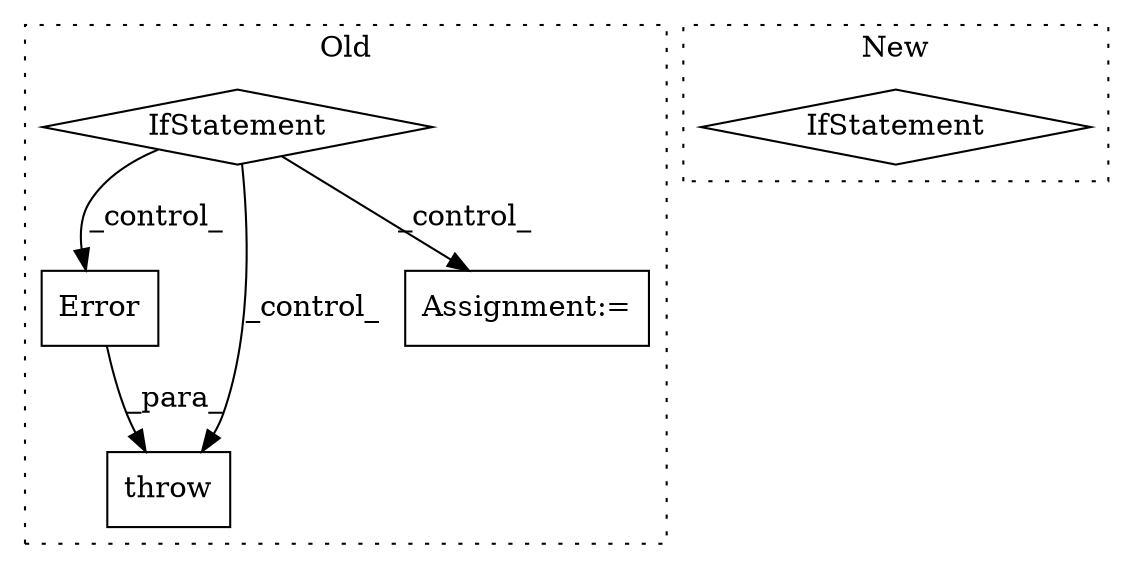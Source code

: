 digraph G {
subgraph cluster0 {
1 [label="Error" a="32" s="1172,1227" l="6,1" shape="box"];
3 [label="throw" a="53" s="1166" l="6" shape="box"];
4 [label="IfStatement" a="25" s="996,1024" l="4,2" shape="diamond"];
5 [label="Assignment:=" a="7" s="1037" l="1" shape="box"];
label = "Old";
style="dotted";
}
subgraph cluster1 {
2 [label="IfStatement" a="25" s="1187,1209" l="4,2" shape="diamond"];
label = "New";
style="dotted";
}
1 -> 3 [label="_para_"];
4 -> 3 [label="_control_"];
4 -> 5 [label="_control_"];
4 -> 1 [label="_control_"];
}